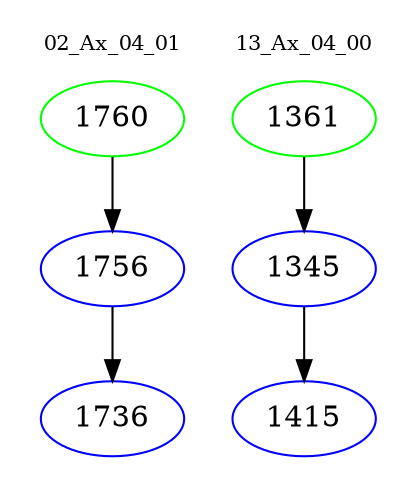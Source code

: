 digraph{
subgraph cluster_0 {
color = white
label = "02_Ax_04_01";
fontsize=10;
T0_1760 [label="1760", color="green"]
T0_1760 -> T0_1756 [color="black"]
T0_1756 [label="1756", color="blue"]
T0_1756 -> T0_1736 [color="black"]
T0_1736 [label="1736", color="blue"]
}
subgraph cluster_1 {
color = white
label = "13_Ax_04_00";
fontsize=10;
T1_1361 [label="1361", color="green"]
T1_1361 -> T1_1345 [color="black"]
T1_1345 [label="1345", color="blue"]
T1_1345 -> T1_1415 [color="black"]
T1_1415 [label="1415", color="blue"]
}
}
